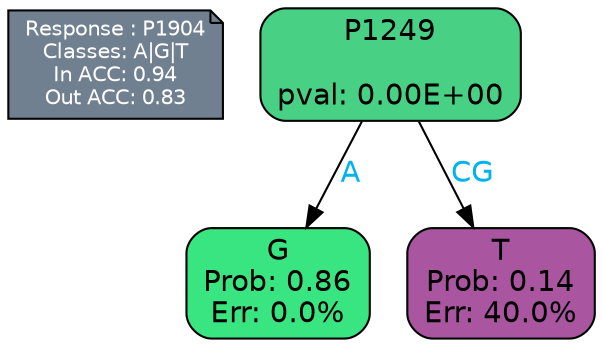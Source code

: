 digraph Tree {
node [shape=box, style="filled, rounded", color="black", fontname=helvetica] ;
graph [ranksep=equally, splines=polylines, bgcolor=transparent, dpi=600] ;
edge [fontname=helvetica] ;
LEGEND [label="Response : P1904
Classes: A|G|T
In ACC: 0.94
Out ACC: 0.83
",shape=note,align=left,style=filled,fillcolor="slategray",fontcolor="white",fontsize=10];1 [label="P1249

pval: 0.00E+00", fillcolor="#48d085"] ;
2 [label="G
Prob: 0.86
Err: 0.0%", fillcolor="#39e581"] ;
3 [label="T
Prob: 0.14
Err: 40.0%", fillcolor="#a955a0"] ;
1 -> 2 [label="A",fontcolor=deepskyblue2] ;
1 -> 3 [label="CG",fontcolor=deepskyblue2] ;
{rank = same; 2;3;}{rank = same; LEGEND;1;}}